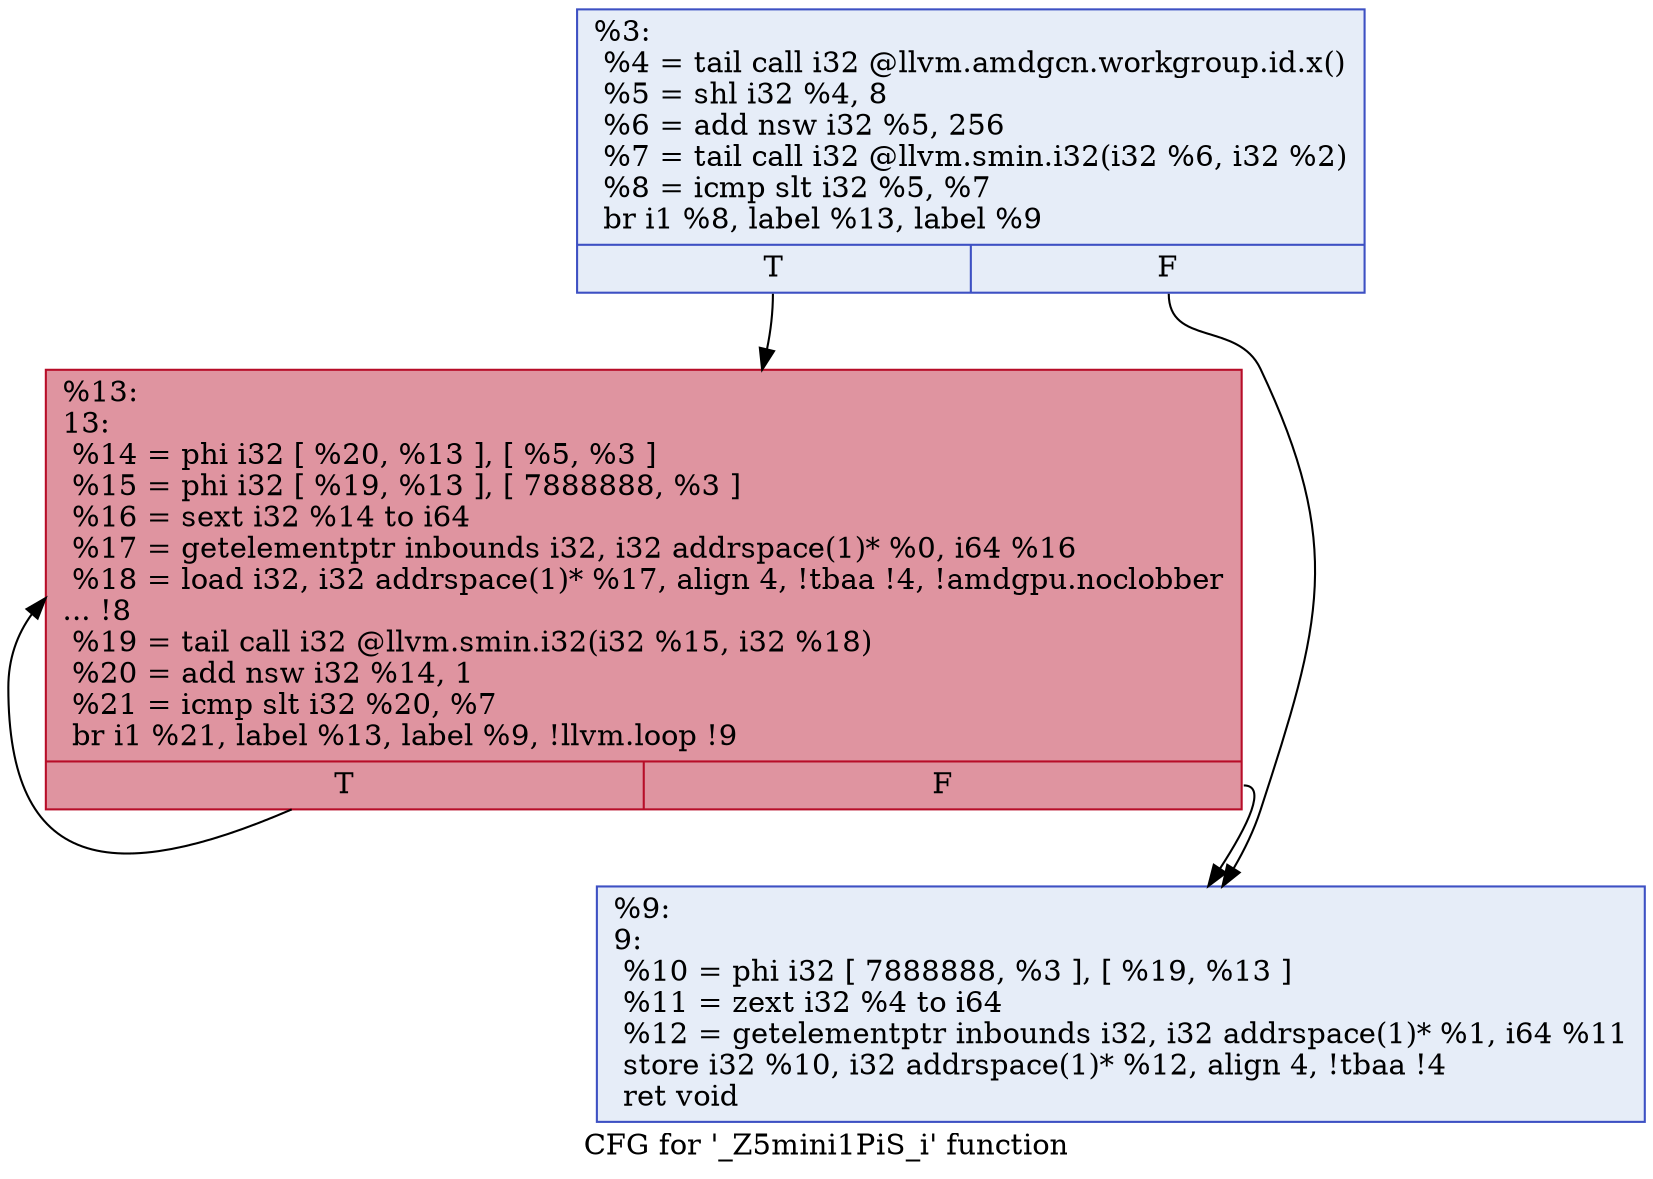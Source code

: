 digraph "CFG for '_Z5mini1PiS_i' function" {
	label="CFG for '_Z5mini1PiS_i' function";

	Node0x57e6f10 [shape=record,color="#3d50c3ff", style=filled, fillcolor="#c7d7f070",label="{%3:\l  %4 = tail call i32 @llvm.amdgcn.workgroup.id.x()\l  %5 = shl i32 %4, 8\l  %6 = add nsw i32 %5, 256\l  %7 = tail call i32 @llvm.smin.i32(i32 %6, i32 %2)\l  %8 = icmp slt i32 %5, %7\l  br i1 %8, label %13, label %9\l|{<s0>T|<s1>F}}"];
	Node0x57e6f10:s0 -> Node0x57e7100;
	Node0x57e6f10:s1 -> Node0x57e7c50;
	Node0x57e7c50 [shape=record,color="#3d50c3ff", style=filled, fillcolor="#c7d7f070",label="{%9:\l9:                                                \l  %10 = phi i32 [ 7888888, %3 ], [ %19, %13 ]\l  %11 = zext i32 %4 to i64\l  %12 = getelementptr inbounds i32, i32 addrspace(1)* %1, i64 %11\l  store i32 %10, i32 addrspace(1)* %12, align 4, !tbaa !4\l  ret void\l}"];
	Node0x57e7100 [shape=record,color="#b70d28ff", style=filled, fillcolor="#b70d2870",label="{%13:\l13:                                               \l  %14 = phi i32 [ %20, %13 ], [ %5, %3 ]\l  %15 = phi i32 [ %19, %13 ], [ 7888888, %3 ]\l  %16 = sext i32 %14 to i64\l  %17 = getelementptr inbounds i32, i32 addrspace(1)* %0, i64 %16\l  %18 = load i32, i32 addrspace(1)* %17, align 4, !tbaa !4, !amdgpu.noclobber\l... !8\l  %19 = tail call i32 @llvm.smin.i32(i32 %15, i32 %18)\l  %20 = add nsw i32 %14, 1\l  %21 = icmp slt i32 %20, %7\l  br i1 %21, label %13, label %9, !llvm.loop !9\l|{<s0>T|<s1>F}}"];
	Node0x57e7100:s0 -> Node0x57e7100;
	Node0x57e7100:s1 -> Node0x57e7c50;
}
